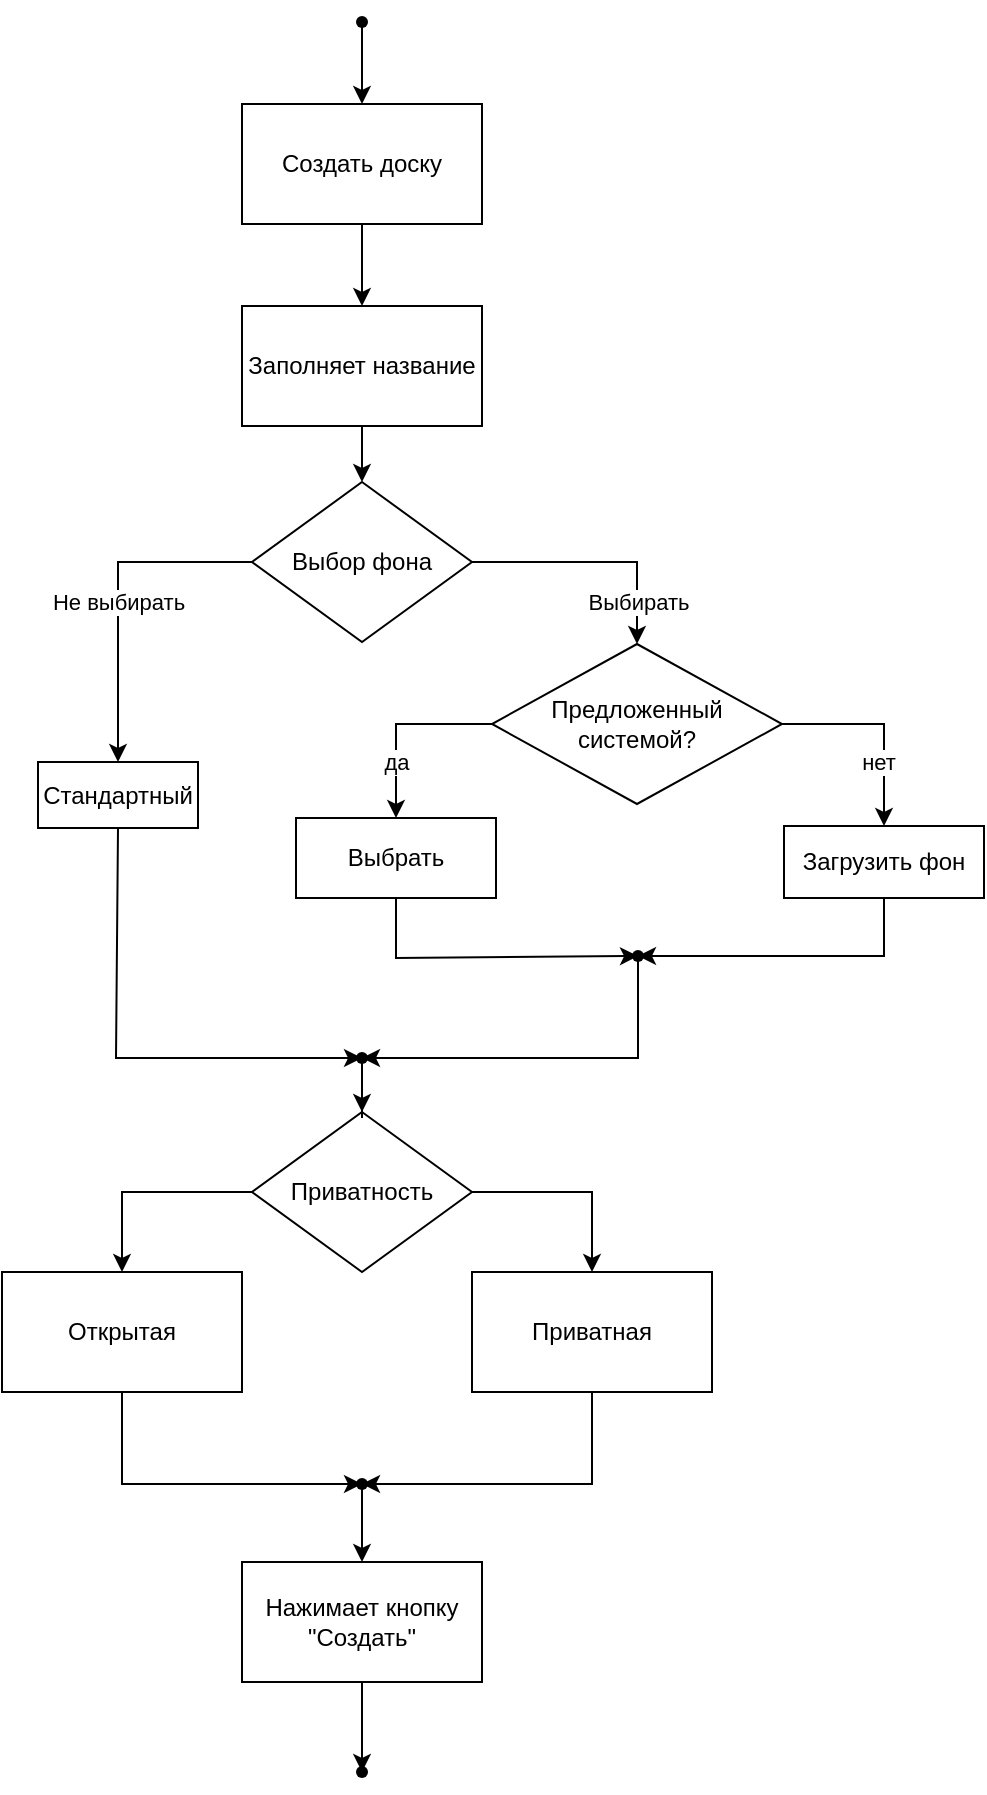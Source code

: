 <mxfile version="21.1.1" type="github">
  <diagram name="Страница 1" id="2Y5gwTfUt295sFmiLygX">
    <mxGraphModel dx="1434" dy="766" grid="1" gridSize="10" guides="1" tooltips="1" connect="1" arrows="1" fold="1" page="1" pageScale="1" pageWidth="827" pageHeight="1169" math="0" shadow="0">
      <root>
        <mxCell id="0" />
        <mxCell id="1" parent="0" />
        <mxCell id="iLAZZ_uKkT6nhES5Zt_9-7" value="" style="edgeStyle=orthogonalEdgeStyle;rounded=0;orthogonalLoop=1;jettySize=auto;html=1;" parent="1" source="iLAZZ_uKkT6nhES5Zt_9-5" target="iLAZZ_uKkT6nhES5Zt_9-6" edge="1">
          <mxGeometry relative="1" as="geometry" />
        </mxCell>
        <mxCell id="iLAZZ_uKkT6nhES5Zt_9-5" value="" style="shape=waypoint;sketch=0;fillStyle=solid;size=6;pointerEvents=1;points=[];fillColor=none;resizable=0;rotatable=0;perimeter=centerPerimeter;snapToPoint=1;" parent="1" vertex="1">
          <mxGeometry x="222" y="40" width="20" height="20" as="geometry" />
        </mxCell>
        <mxCell id="iLAZZ_uKkT6nhES5Zt_9-9" value="" style="edgeStyle=orthogonalEdgeStyle;rounded=0;orthogonalLoop=1;jettySize=auto;html=1;" parent="1" source="iLAZZ_uKkT6nhES5Zt_9-6" target="iLAZZ_uKkT6nhES5Zt_9-8" edge="1">
          <mxGeometry relative="1" as="geometry" />
        </mxCell>
        <mxCell id="iLAZZ_uKkT6nhES5Zt_9-6" value="Создать доску" style="whiteSpace=wrap;html=1;fillColor=none;sketch=0;fillStyle=solid;" parent="1" vertex="1">
          <mxGeometry x="172" y="91" width="120" height="60" as="geometry" />
        </mxCell>
        <mxCell id="iLAZZ_uKkT6nhES5Zt_9-11" value="" style="edgeStyle=orthogonalEdgeStyle;rounded=0;orthogonalLoop=1;jettySize=auto;html=1;" parent="1" source="iLAZZ_uKkT6nhES5Zt_9-8" target="iLAZZ_uKkT6nhES5Zt_9-10" edge="1">
          <mxGeometry relative="1" as="geometry" />
        </mxCell>
        <mxCell id="iLAZZ_uKkT6nhES5Zt_9-8" value="Заполняет название" style="whiteSpace=wrap;html=1;fillColor=none;sketch=0;fillStyle=solid;" parent="1" vertex="1">
          <mxGeometry x="172" y="192" width="120" height="60" as="geometry" />
        </mxCell>
        <mxCell id="iLAZZ_uKkT6nhES5Zt_9-13" value="Не выбирать" style="edgeStyle=orthogonalEdgeStyle;rounded=0;orthogonalLoop=1;jettySize=auto;html=1;" parent="1" source="iLAZZ_uKkT6nhES5Zt_9-10" target="iLAZZ_uKkT6nhES5Zt_9-12" edge="1">
          <mxGeometry x="0.042" relative="1" as="geometry">
            <mxPoint as="offset" />
          </mxGeometry>
        </mxCell>
        <mxCell id="iLAZZ_uKkT6nhES5Zt_9-18" value="Выбирать" style="edgeStyle=orthogonalEdgeStyle;rounded=0;orthogonalLoop=1;jettySize=auto;html=1;" parent="1" source="iLAZZ_uKkT6nhES5Zt_9-10" target="iLAZZ_uKkT6nhES5Zt_9-17" edge="1">
          <mxGeometry x="0.66" relative="1" as="geometry">
            <mxPoint as="offset" />
          </mxGeometry>
        </mxCell>
        <mxCell id="iLAZZ_uKkT6nhES5Zt_9-10" value="Выбор фона" style="rhombus;whiteSpace=wrap;html=1;fillColor=none;sketch=0;fillStyle=solid;" parent="1" vertex="1">
          <mxGeometry x="177" y="280" width="110" height="80" as="geometry" />
        </mxCell>
        <mxCell id="iLAZZ_uKkT6nhES5Zt_9-12" value="Стандартный" style="whiteSpace=wrap;html=1;fillColor=none;sketch=0;fillStyle=solid;" parent="1" vertex="1">
          <mxGeometry x="70" y="420" width="80" height="33" as="geometry" />
        </mxCell>
        <mxCell id="iLAZZ_uKkT6nhES5Zt_9-22" value="нет" style="edgeStyle=orthogonalEdgeStyle;rounded=0;orthogonalLoop=1;jettySize=auto;html=1;" parent="1" source="iLAZZ_uKkT6nhES5Zt_9-17" target="iLAZZ_uKkT6nhES5Zt_9-21" edge="1">
          <mxGeometry x="0.372" y="-3" relative="1" as="geometry">
            <mxPoint as="offset" />
          </mxGeometry>
        </mxCell>
        <mxCell id="iLAZZ_uKkT6nhES5Zt_9-36" value="да" style="edgeStyle=orthogonalEdgeStyle;rounded=0;orthogonalLoop=1;jettySize=auto;html=1;" parent="1" source="iLAZZ_uKkT6nhES5Zt_9-17" target="iLAZZ_uKkT6nhES5Zt_9-35" edge="1">
          <mxGeometry x="0.41" relative="1" as="geometry">
            <Array as="points">
              <mxPoint x="249" y="401" />
            </Array>
            <mxPoint as="offset" />
          </mxGeometry>
        </mxCell>
        <mxCell id="iLAZZ_uKkT6nhES5Zt_9-17" value="Предложенный системой?" style="rhombus;whiteSpace=wrap;html=1;fillColor=none;sketch=0;fillStyle=solid;" parent="1" vertex="1">
          <mxGeometry x="297" y="361" width="145" height="80" as="geometry" />
        </mxCell>
        <mxCell id="iLAZZ_uKkT6nhES5Zt_9-21" value="Загрузить фон" style="whiteSpace=wrap;html=1;fillColor=none;sketch=0;fillStyle=solid;" parent="1" vertex="1">
          <mxGeometry x="443" y="452" width="100" height="36" as="geometry" />
        </mxCell>
        <mxCell id="iLAZZ_uKkT6nhES5Zt_9-46" value="" style="edgeStyle=orthogonalEdgeStyle;rounded=0;orthogonalLoop=1;jettySize=auto;html=1;entryX=0.5;entryY=0;entryDx=0;entryDy=0;" parent="1" source="iLAZZ_uKkT6nhES5Zt_9-23" target="iLAZZ_uKkT6nhES5Zt_9-45" edge="1">
          <mxGeometry relative="1" as="geometry" />
        </mxCell>
        <mxCell id="iLAZZ_uKkT6nhES5Zt_9-49" value="" style="edgeStyle=orthogonalEdgeStyle;rounded=0;orthogonalLoop=1;jettySize=auto;html=1;exitX=1;exitY=0.5;exitDx=0;exitDy=0;" parent="1" source="iLAZZ_uKkT6nhES5Zt_9-23" target="iLAZZ_uKkT6nhES5Zt_9-48" edge="1">
          <mxGeometry relative="1" as="geometry" />
        </mxCell>
        <mxCell id="iLAZZ_uKkT6nhES5Zt_9-23" value="Приватность" style="rhombus;whiteSpace=wrap;html=1;fillColor=none;sketch=0;fillStyle=solid;" parent="1" vertex="1">
          <mxGeometry x="177" y="595" width="110" height="80" as="geometry" />
        </mxCell>
        <mxCell id="iLAZZ_uKkT6nhES5Zt_9-35" value="Выбрать" style="whiteSpace=wrap;html=1;fillColor=none;sketch=0;fillStyle=solid;" parent="1" vertex="1">
          <mxGeometry x="199" y="448" width="100" height="40" as="geometry" />
        </mxCell>
        <mxCell id="iLAZZ_uKkT6nhES5Zt_9-37" value="" style="shape=waypoint;sketch=0;fillStyle=solid;size=6;pointerEvents=1;points=[];fillColor=none;resizable=0;rotatable=0;perimeter=centerPerimeter;snapToPoint=1;" parent="1" vertex="1">
          <mxGeometry x="360" y="507" width="20" height="20" as="geometry" />
        </mxCell>
        <mxCell id="iLAZZ_uKkT6nhES5Zt_9-39" value="" style="endArrow=classic;html=1;rounded=0;exitX=0.5;exitY=1;exitDx=0;exitDy=0;entryX=0.293;entryY=0.617;entryDx=0;entryDy=0;entryPerimeter=0;" parent="1" source="iLAZZ_uKkT6nhES5Zt_9-35" target="iLAZZ_uKkT6nhES5Zt_9-37" edge="1">
          <mxGeometry width="50" height="50" relative="1" as="geometry">
            <mxPoint x="289" y="558" as="sourcePoint" />
            <mxPoint x="339" y="508" as="targetPoint" />
            <Array as="points">
              <mxPoint x="249" y="518" />
            </Array>
          </mxGeometry>
        </mxCell>
        <mxCell id="iLAZZ_uKkT6nhES5Zt_9-40" value="" style="endArrow=classic;html=1;rounded=0;exitX=0.5;exitY=1;exitDx=0;exitDy=0;entryX=0.638;entryY=0.583;entryDx=0;entryDy=0;entryPerimeter=0;" parent="1" source="iLAZZ_uKkT6nhES5Zt_9-21" target="iLAZZ_uKkT6nhES5Zt_9-37" edge="1">
          <mxGeometry width="50" height="50" relative="1" as="geometry">
            <mxPoint x="439" y="598" as="sourcePoint" />
            <mxPoint x="489" y="548" as="targetPoint" />
            <Array as="points">
              <mxPoint x="493" y="517" />
            </Array>
          </mxGeometry>
        </mxCell>
        <mxCell id="iLAZZ_uKkT6nhES5Zt_9-41" value="" style="endArrow=classic;html=1;rounded=0;exitX=0.5;exitY=1;exitDx=0;exitDy=0;" parent="1" source="iLAZZ_uKkT6nhES5Zt_9-12" target="iLAZZ_uKkT6nhES5Zt_9-43" edge="1">
          <mxGeometry width="50" height="50" relative="1" as="geometry">
            <mxPoint x="289" y="558" as="sourcePoint" />
            <mxPoint x="229" y="568" as="targetPoint" />
            <Array as="points">
              <mxPoint x="109" y="568" />
            </Array>
          </mxGeometry>
        </mxCell>
        <mxCell id="iLAZZ_uKkT6nhES5Zt_9-42" value="" style="endArrow=classic;html=1;rounded=0;" parent="1" source="iLAZZ_uKkT6nhES5Zt_9-37" target="iLAZZ_uKkT6nhES5Zt_9-43" edge="1">
          <mxGeometry width="50" height="50" relative="1" as="geometry">
            <mxPoint x="359" y="628" as="sourcePoint" />
            <mxPoint x="229" y="568" as="targetPoint" />
            <Array as="points">
              <mxPoint x="370" y="568" />
            </Array>
          </mxGeometry>
        </mxCell>
        <mxCell id="iLAZZ_uKkT6nhES5Zt_9-44" value="" style="edgeStyle=orthogonalEdgeStyle;rounded=0;orthogonalLoop=1;jettySize=auto;html=1;" parent="1" source="iLAZZ_uKkT6nhES5Zt_9-43" target="iLAZZ_uKkT6nhES5Zt_9-23" edge="1">
          <mxGeometry relative="1" as="geometry" />
        </mxCell>
        <mxCell id="iLAZZ_uKkT6nhES5Zt_9-43" value="" style="shape=waypoint;sketch=0;fillStyle=solid;size=6;pointerEvents=1;points=[];fillColor=none;resizable=0;rotatable=0;perimeter=centerPerimeter;snapToPoint=1;" parent="1" vertex="1">
          <mxGeometry x="222" y="558" width="20" height="20" as="geometry" />
        </mxCell>
        <mxCell id="iLAZZ_uKkT6nhES5Zt_9-52" style="edgeStyle=orthogonalEdgeStyle;rounded=0;orthogonalLoop=1;jettySize=auto;html=1;exitX=0.5;exitY=1;exitDx=0;exitDy=0;" parent="1" source="iLAZZ_uKkT6nhES5Zt_9-45" target="iLAZZ_uKkT6nhES5Zt_9-50" edge="1">
          <mxGeometry relative="1" as="geometry">
            <Array as="points">
              <mxPoint x="112" y="781" />
            </Array>
          </mxGeometry>
        </mxCell>
        <mxCell id="iLAZZ_uKkT6nhES5Zt_9-45" value="Открытая" style="whiteSpace=wrap;html=1;fillColor=none;sketch=0;fillStyle=solid;" parent="1" vertex="1">
          <mxGeometry x="52" y="675" width="120" height="60" as="geometry" />
        </mxCell>
        <mxCell id="iLAZZ_uKkT6nhES5Zt_9-51" style="edgeStyle=orthogonalEdgeStyle;rounded=0;orthogonalLoop=1;jettySize=auto;html=1;exitX=0.5;exitY=1;exitDx=0;exitDy=0;" parent="1" source="iLAZZ_uKkT6nhES5Zt_9-48" target="iLAZZ_uKkT6nhES5Zt_9-50" edge="1">
          <mxGeometry relative="1" as="geometry">
            <Array as="points">
              <mxPoint x="347" y="781" />
            </Array>
          </mxGeometry>
        </mxCell>
        <mxCell id="iLAZZ_uKkT6nhES5Zt_9-48" value="Приватная" style="whiteSpace=wrap;html=1;fillColor=none;sketch=0;fillStyle=solid;" parent="1" vertex="1">
          <mxGeometry x="287" y="675" width="120" height="60" as="geometry" />
        </mxCell>
        <mxCell id="iLAZZ_uKkT6nhES5Zt_9-54" value="" style="edgeStyle=orthogonalEdgeStyle;rounded=0;orthogonalLoop=1;jettySize=auto;html=1;" parent="1" source="iLAZZ_uKkT6nhES5Zt_9-50" target="iLAZZ_uKkT6nhES5Zt_9-53" edge="1">
          <mxGeometry relative="1" as="geometry" />
        </mxCell>
        <mxCell id="iLAZZ_uKkT6nhES5Zt_9-50" value="" style="shape=waypoint;sketch=0;fillStyle=solid;size=6;pointerEvents=1;points=[];fillColor=none;resizable=0;rotatable=0;perimeter=centerPerimeter;snapToPoint=1;" parent="1" vertex="1">
          <mxGeometry x="222" y="771" width="20" height="20" as="geometry" />
        </mxCell>
        <mxCell id="iLAZZ_uKkT6nhES5Zt_9-56" value="" style="edgeStyle=orthogonalEdgeStyle;rounded=0;orthogonalLoop=1;jettySize=auto;html=1;" parent="1" source="iLAZZ_uKkT6nhES5Zt_9-53" target="iLAZZ_uKkT6nhES5Zt_9-55" edge="1">
          <mxGeometry relative="1" as="geometry" />
        </mxCell>
        <mxCell id="iLAZZ_uKkT6nhES5Zt_9-53" value="Нажимает кнопку &quot;Создать&quot;" style="whiteSpace=wrap;html=1;fillColor=none;sketch=0;fillStyle=solid;" parent="1" vertex="1">
          <mxGeometry x="172" y="820" width="120" height="60" as="geometry" />
        </mxCell>
        <mxCell id="iLAZZ_uKkT6nhES5Zt_9-55" value="" style="shape=waypoint;sketch=0;fillStyle=solid;size=6;pointerEvents=1;points=[];fillColor=none;resizable=0;rotatable=0;perimeter=centerPerimeter;snapToPoint=1;" parent="1" vertex="1">
          <mxGeometry x="222" y="915" width="20" height="20" as="geometry" />
        </mxCell>
      </root>
    </mxGraphModel>
  </diagram>
</mxfile>
